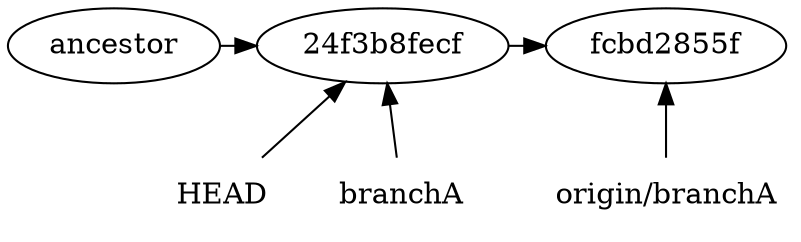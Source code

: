 digraph "after_fetch" {
  rankdir=BT;
  node [shape = oval];
  ancestor -> "24f3b8fecf"
  "24f3b8fecf" -> "fcbd2855f"
  node [shape = none];
  HEAD -> "24f3b8fecf"
  "branchA" -> "24f3b8fecf"
  "origin/branchA" -> "fcbd2855f"
  {rank=max; ancestor; "24f3b8fecf"; "fcbd2855f"}
  {rank=min; HEAD; "branchA"; "origin/branchA"}
}

